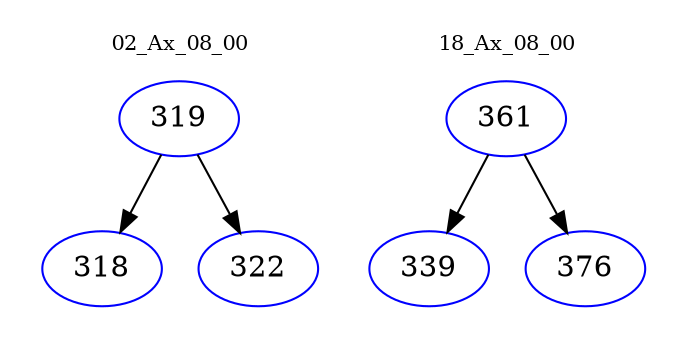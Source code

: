 digraph{
subgraph cluster_0 {
color = white
label = "02_Ax_08_00";
fontsize=10;
T0_319 [label="319", color="blue"]
T0_319 -> T0_318 [color="black"]
T0_318 [label="318", color="blue"]
T0_319 -> T0_322 [color="black"]
T0_322 [label="322", color="blue"]
}
subgraph cluster_1 {
color = white
label = "18_Ax_08_00";
fontsize=10;
T1_361 [label="361", color="blue"]
T1_361 -> T1_339 [color="black"]
T1_339 [label="339", color="blue"]
T1_361 -> T1_376 [color="black"]
T1_376 [label="376", color="blue"]
}
}
